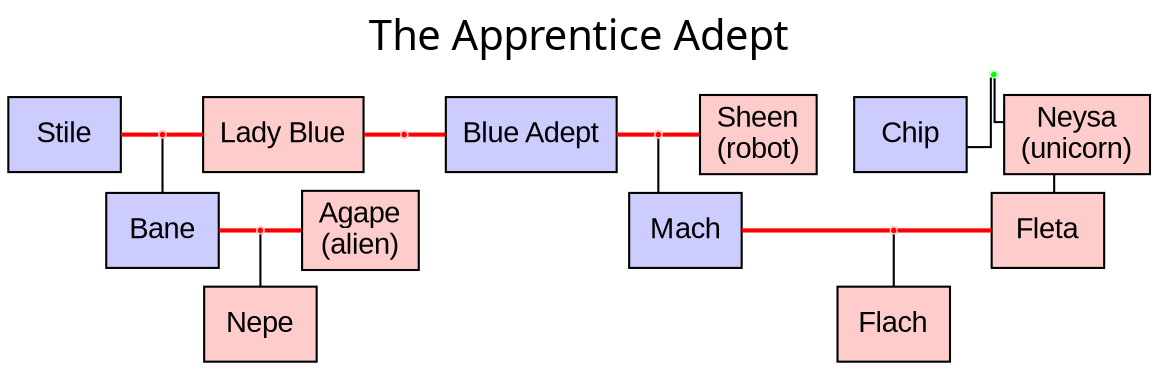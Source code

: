 graph Adept {
  labelloc="t";
  label="The Apprentice Adept";
  fontname="times new roman";
  fontcolor="#000000";
  fontsize="20";
  splines=ortho;
  ranksep=".1";
  bgcolor="transparent";

  node [shape="box", style="filled", fontname="arial", fontsize="14"];

  node [fillcolor="#ccccff"];
  Stile;
  BAdept [label="Blue Adept"];
  Chip;
  Bane;
  Mach;

  node [fillcolor="#ffcccc"];
  LBlue [label="Lady Blue"];
  Sheen [label="Sheen\n(robot)"];
  Neysa [label="Neysa\n(unicorn)"];
  Agape [label="Agape\n(alien)"];
  Fleta;
  Nepe;
  Flach;

  node [shape="point"];
  sUni [fillcolor="#00ff00", color="#ccffcc", label="Unicorn siblings"];

  node [fillcolor="#ff0000", color="#ffcccc"]
  mBlue [label="Marriage of Lady Blue and the Blue Adept"];
  mLBSt [label="Marriage of Lady Blue and Stile"];
  mShBl [label="Marriage of Sheen and the Blue Adept"];
  mAgBa [label="Marriage of Agape and Bane"];
  mFlMa [label="Marriage of Fleta and Mach"];

  { rank=same; Stile; mLBSt; LBlue; mBlue; BAdept; mShBl; Sheen; Neysa; Chip; }
  { rank=same; Bane; Agape; Mach; Fleta; mAgBa; mFlMa; }
  { rank=same; Nepe; Flach; }

  edge [style="bold", color="#ff0000"];
  Stile -- mLBSt -- LBlue -- mBlue -- BAdept -- mShBl -- Sheen;
  Bane -- mAgBa -- Agape;
  Mach -- mFlMa -- Fleta;

  edge [style="solid", color="#000000"];
  sUni -- { Neysa Chip };

  Neysa -- Fleta;
  mLBSt -- Bane;
  mShBl -- Mach;
  mAgBa -- Nepe;
  mFlMa -- Flach;
}